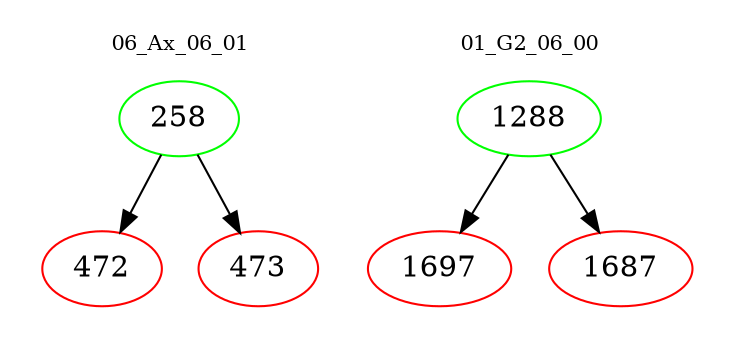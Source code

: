 digraph{
subgraph cluster_0 {
color = white
label = "06_Ax_06_01";
fontsize=10;
T0_258 [label="258", color="green"]
T0_258 -> T0_472 [color="black"]
T0_472 [label="472", color="red"]
T0_258 -> T0_473 [color="black"]
T0_473 [label="473", color="red"]
}
subgraph cluster_1 {
color = white
label = "01_G2_06_00";
fontsize=10;
T1_1288 [label="1288", color="green"]
T1_1288 -> T1_1697 [color="black"]
T1_1697 [label="1697", color="red"]
T1_1288 -> T1_1687 [color="black"]
T1_1687 [label="1687", color="red"]
}
}
